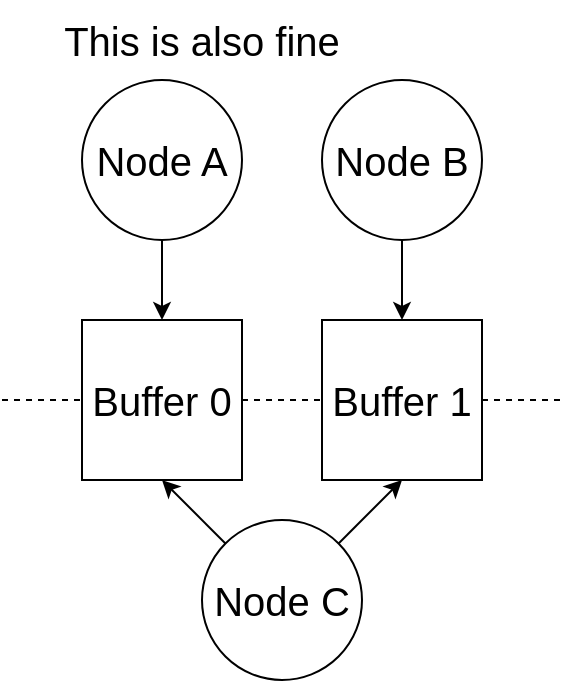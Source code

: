 <mxfile version="21.6.8" type="device">
  <diagram name="Page-1" id="VZIIqRRXdtm2IghGHygO">
    <mxGraphModel dx="794" dy="432" grid="1" gridSize="10" guides="1" tooltips="1" connect="1" arrows="1" fold="1" page="1" pageScale="1" pageWidth="1100" pageHeight="850" math="0" shadow="0">
      <root>
        <mxCell id="0" />
        <mxCell id="1" parent="0" />
        <mxCell id="yGDUpH8PwBbuWofxzC0n-24" value="" style="endArrow=none;dashed=1;html=1;rounded=0;" edge="1" parent="1">
          <mxGeometry width="50" height="50" relative="1" as="geometry">
            <mxPoint y="200" as="sourcePoint" />
            <mxPoint x="280" y="200" as="targetPoint" />
          </mxGeometry>
        </mxCell>
        <mxCell id="yGDUpH8PwBbuWofxzC0n-2" value="&lt;font style=&quot;font-size: 20px;&quot;&gt;This is also fine&lt;/font&gt;" style="text;html=1;strokeColor=none;fillColor=none;align=center;verticalAlign=middle;whiteSpace=wrap;rounded=0;" vertex="1" parent="1">
          <mxGeometry width="200" height="40" as="geometry" />
        </mxCell>
        <mxCell id="yGDUpH8PwBbuWofxzC0n-18" value="&lt;font style=&quot;font-size: 20px;&quot;&gt;Buffer 0&lt;br&gt;&lt;/font&gt;" style="whiteSpace=wrap;html=1;aspect=fixed;" vertex="1" parent="1">
          <mxGeometry x="40" y="160" width="80" height="80" as="geometry" />
        </mxCell>
        <mxCell id="yGDUpH8PwBbuWofxzC0n-19" value="&lt;font style=&quot;font-size: 20px;&quot;&gt;Buffer 1&lt;br&gt;&lt;/font&gt;" style="whiteSpace=wrap;html=1;aspect=fixed;" vertex="1" parent="1">
          <mxGeometry x="160" y="160" width="80" height="80" as="geometry" />
        </mxCell>
        <mxCell id="yGDUpH8PwBbuWofxzC0n-20" value="&lt;font style=&quot;font-size: 20px;&quot;&gt;Node C&lt;br&gt;&lt;/font&gt;" style="ellipse;whiteSpace=wrap;html=1;aspect=fixed;" vertex="1" parent="1">
          <mxGeometry x="100" y="260" width="80" height="80" as="geometry" />
        </mxCell>
        <mxCell id="yGDUpH8PwBbuWofxzC0n-22" value="" style="endArrow=classic;html=1;rounded=0;exitX=1;exitY=0;exitDx=0;exitDy=0;entryX=0.5;entryY=1;entryDx=0;entryDy=0;" edge="1" parent="1" source="yGDUpH8PwBbuWofxzC0n-20" target="yGDUpH8PwBbuWofxzC0n-19">
          <mxGeometry width="50" height="50" relative="1" as="geometry">
            <mxPoint x="210" y="280" as="sourcePoint" />
            <mxPoint x="260" y="230" as="targetPoint" />
          </mxGeometry>
        </mxCell>
        <mxCell id="yGDUpH8PwBbuWofxzC0n-23" value="" style="endArrow=classic;html=1;rounded=0;entryX=0.5;entryY=1;entryDx=0;entryDy=0;" edge="1" parent="1" source="yGDUpH8PwBbuWofxzC0n-20" target="yGDUpH8PwBbuWofxzC0n-18">
          <mxGeometry width="50" height="50" relative="1" as="geometry">
            <mxPoint x="110" y="270" as="sourcePoint" />
            <mxPoint x="160" y="220" as="targetPoint" />
          </mxGeometry>
        </mxCell>
        <mxCell id="yGDUpH8PwBbuWofxzC0n-25" value="&lt;font style=&quot;font-size: 20px;&quot;&gt;Node A&lt;/font&gt;" style="ellipse;whiteSpace=wrap;html=1;aspect=fixed;" vertex="1" parent="1">
          <mxGeometry x="40" y="40" width="80" height="80" as="geometry" />
        </mxCell>
        <mxCell id="yGDUpH8PwBbuWofxzC0n-26" value="&lt;font style=&quot;font-size: 20px;&quot;&gt;Node B&lt;br&gt;&lt;/font&gt;" style="ellipse;whiteSpace=wrap;html=1;aspect=fixed;" vertex="1" parent="1">
          <mxGeometry x="160" y="40" width="80" height="80" as="geometry" />
        </mxCell>
        <mxCell id="yGDUpH8PwBbuWofxzC0n-27" value="" style="endArrow=classic;html=1;rounded=0;exitX=0.5;exitY=1;exitDx=0;exitDy=0;entryX=0.5;entryY=0;entryDx=0;entryDy=0;" edge="1" parent="1" source="yGDUpH8PwBbuWofxzC0n-26" target="yGDUpH8PwBbuWofxzC0n-19">
          <mxGeometry width="50" height="50" relative="1" as="geometry">
            <mxPoint x="230" y="150" as="sourcePoint" />
            <mxPoint x="280" y="100" as="targetPoint" />
          </mxGeometry>
        </mxCell>
        <mxCell id="yGDUpH8PwBbuWofxzC0n-28" value="" style="endArrow=classic;html=1;rounded=0;exitX=0.5;exitY=1;exitDx=0;exitDy=0;entryX=0.5;entryY=0;entryDx=0;entryDy=0;" edge="1" parent="1" source="yGDUpH8PwBbuWofxzC0n-25" target="yGDUpH8PwBbuWofxzC0n-18">
          <mxGeometry width="50" height="50" relative="1" as="geometry">
            <mxPoint x="90" y="150" as="sourcePoint" />
            <mxPoint x="140" y="100" as="targetPoint" />
          </mxGeometry>
        </mxCell>
      </root>
    </mxGraphModel>
  </diagram>
</mxfile>
